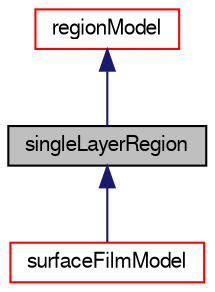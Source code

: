 digraph "singleLayerRegion"
{
  bgcolor="transparent";
  edge [fontname="FreeSans",fontsize="10",labelfontname="FreeSans",labelfontsize="10"];
  node [fontname="FreeSans",fontsize="10",shape=record];
  Node0 [label="singleLayerRegion",height=0.2,width=0.4,color="black", fillcolor="grey75", style="filled", fontcolor="black"];
  Node1 -> Node0 [dir="back",color="midnightblue",fontsize="10",style="solid",fontname="FreeSans"];
  Node1 [label="regionModel",height=0.2,width=0.4,color="red",URL="$a28998.html"];
  Node0 -> Node18 [dir="back",color="midnightblue",fontsize="10",style="solid",fontname="FreeSans"];
  Node18 [label="surfaceFilmModel",height=0.2,width=0.4,color="red",URL="$a29178.html",tooltip="Base class for surface film models. "];
}
